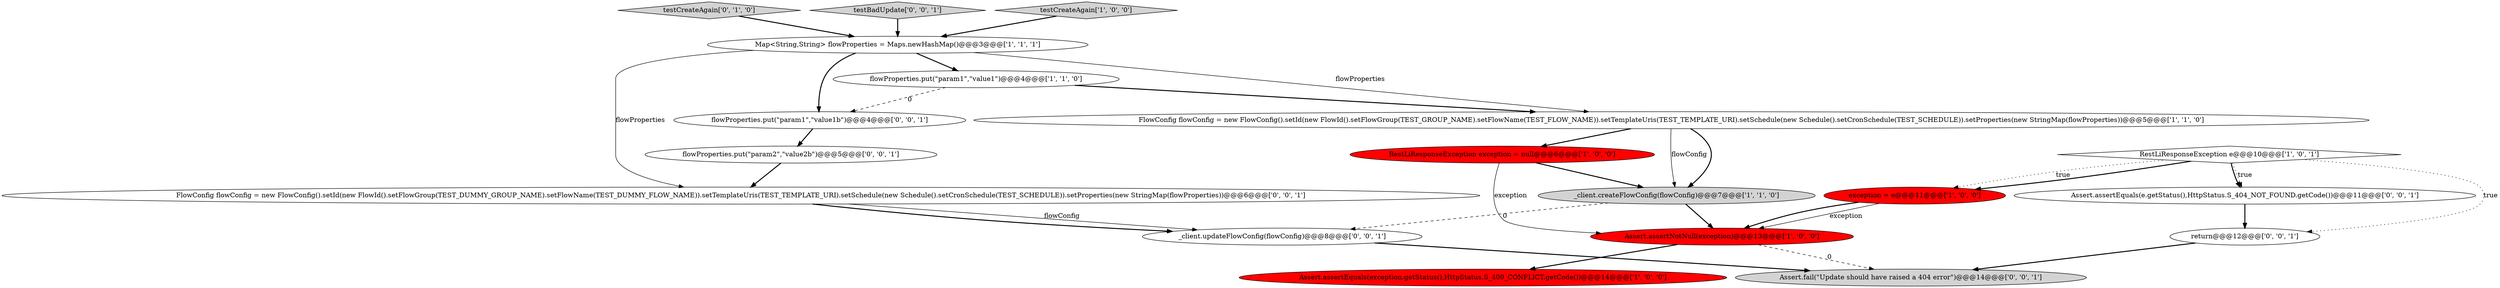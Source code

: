 digraph {
10 [style = filled, label = "testCreateAgain['0', '1', '0']", fillcolor = lightgray, shape = diamond image = "AAA0AAABBB2BBB"];
18 [style = filled, label = "Assert.fail(\"Update should have raised a 404 error\")@@@14@@@['0', '0', '1']", fillcolor = lightgray, shape = ellipse image = "AAA0AAABBB3BBB"];
4 [style = filled, label = "flowProperties.put(\"param1\",\"value1\")@@@4@@@['1', '1', '0']", fillcolor = white, shape = ellipse image = "AAA0AAABBB1BBB"];
17 [style = filled, label = "_client.updateFlowConfig(flowConfig)@@@8@@@['0', '0', '1']", fillcolor = white, shape = ellipse image = "AAA0AAABBB3BBB"];
2 [style = filled, label = "RestLiResponseException exception = null@@@6@@@['1', '0', '0']", fillcolor = red, shape = ellipse image = "AAA1AAABBB1BBB"];
5 [style = filled, label = "exception = e@@@11@@@['1', '0', '0']", fillcolor = red, shape = ellipse image = "AAA1AAABBB1BBB"];
12 [style = filled, label = "return@@@12@@@['0', '0', '1']", fillcolor = white, shape = ellipse image = "AAA0AAABBB3BBB"];
16 [style = filled, label = "flowProperties.put(\"param2\",\"value2b\")@@@5@@@['0', '0', '1']", fillcolor = white, shape = ellipse image = "AAA0AAABBB3BBB"];
8 [style = filled, label = "Assert.assertNotNull(exception)@@@13@@@['1', '0', '0']", fillcolor = red, shape = ellipse image = "AAA1AAABBB1BBB"];
1 [style = filled, label = "FlowConfig flowConfig = new FlowConfig().setId(new FlowId().setFlowGroup(TEST_GROUP_NAME).setFlowName(TEST_FLOW_NAME)).setTemplateUris(TEST_TEMPLATE_URI).setSchedule(new Schedule().setCronSchedule(TEST_SCHEDULE)).setProperties(new StringMap(flowProperties))@@@5@@@['1', '1', '0']", fillcolor = white, shape = ellipse image = "AAA0AAABBB1BBB"];
9 [style = filled, label = "Map<String,String> flowProperties = Maps.newHashMap()@@@3@@@['1', '1', '1']", fillcolor = white, shape = ellipse image = "AAA0AAABBB1BBB"];
14 [style = filled, label = "testBadUpdate['0', '0', '1']", fillcolor = lightgray, shape = diamond image = "AAA0AAABBB3BBB"];
0 [style = filled, label = "testCreateAgain['1', '0', '0']", fillcolor = lightgray, shape = diamond image = "AAA0AAABBB1BBB"];
6 [style = filled, label = "_client.createFlowConfig(flowConfig)@@@7@@@['1', '1', '0']", fillcolor = lightgray, shape = ellipse image = "AAA0AAABBB1BBB"];
11 [style = filled, label = "Assert.assertEquals(e.getStatus(),HttpStatus.S_404_NOT_FOUND.getCode())@@@11@@@['0', '0', '1']", fillcolor = white, shape = ellipse image = "AAA0AAABBB3BBB"];
15 [style = filled, label = "flowProperties.put(\"param1\",\"value1b\")@@@4@@@['0', '0', '1']", fillcolor = white, shape = ellipse image = "AAA0AAABBB3BBB"];
3 [style = filled, label = "Assert.assertEquals(exception.getStatus(),HttpStatus.S_409_CONFLICT.getCode())@@@14@@@['1', '0', '0']", fillcolor = red, shape = ellipse image = "AAA1AAABBB1BBB"];
7 [style = filled, label = "RestLiResponseException e@@@10@@@['1', '0', '1']", fillcolor = white, shape = diamond image = "AAA0AAABBB1BBB"];
13 [style = filled, label = "FlowConfig flowConfig = new FlowConfig().setId(new FlowId().setFlowGroup(TEST_DUMMY_GROUP_NAME).setFlowName(TEST_DUMMY_FLOW_NAME)).setTemplateUris(TEST_TEMPLATE_URI).setSchedule(new Schedule().setCronSchedule(TEST_SCHEDULE)).setProperties(new StringMap(flowProperties))@@@6@@@['0', '0', '1']", fillcolor = white, shape = ellipse image = "AAA0AAABBB3BBB"];
5->8 [style = bold, label=""];
0->9 [style = bold, label=""];
16->13 [style = bold, label=""];
7->11 [style = bold, label=""];
5->8 [style = solid, label="exception"];
2->6 [style = bold, label=""];
9->4 [style = bold, label=""];
8->3 [style = bold, label=""];
13->17 [style = solid, label="flowConfig"];
11->12 [style = bold, label=""];
6->17 [style = dashed, label="0"];
15->16 [style = bold, label=""];
9->13 [style = solid, label="flowProperties"];
2->8 [style = solid, label="exception"];
7->12 [style = dotted, label="true"];
7->5 [style = dotted, label="true"];
13->17 [style = bold, label=""];
7->5 [style = bold, label=""];
1->6 [style = bold, label=""];
7->11 [style = dotted, label="true"];
9->1 [style = solid, label="flowProperties"];
9->15 [style = bold, label=""];
4->15 [style = dashed, label="0"];
6->8 [style = bold, label=""];
12->18 [style = bold, label=""];
1->6 [style = solid, label="flowConfig"];
8->18 [style = dashed, label="0"];
14->9 [style = bold, label=""];
1->2 [style = bold, label=""];
4->1 [style = bold, label=""];
10->9 [style = bold, label=""];
17->18 [style = bold, label=""];
}
